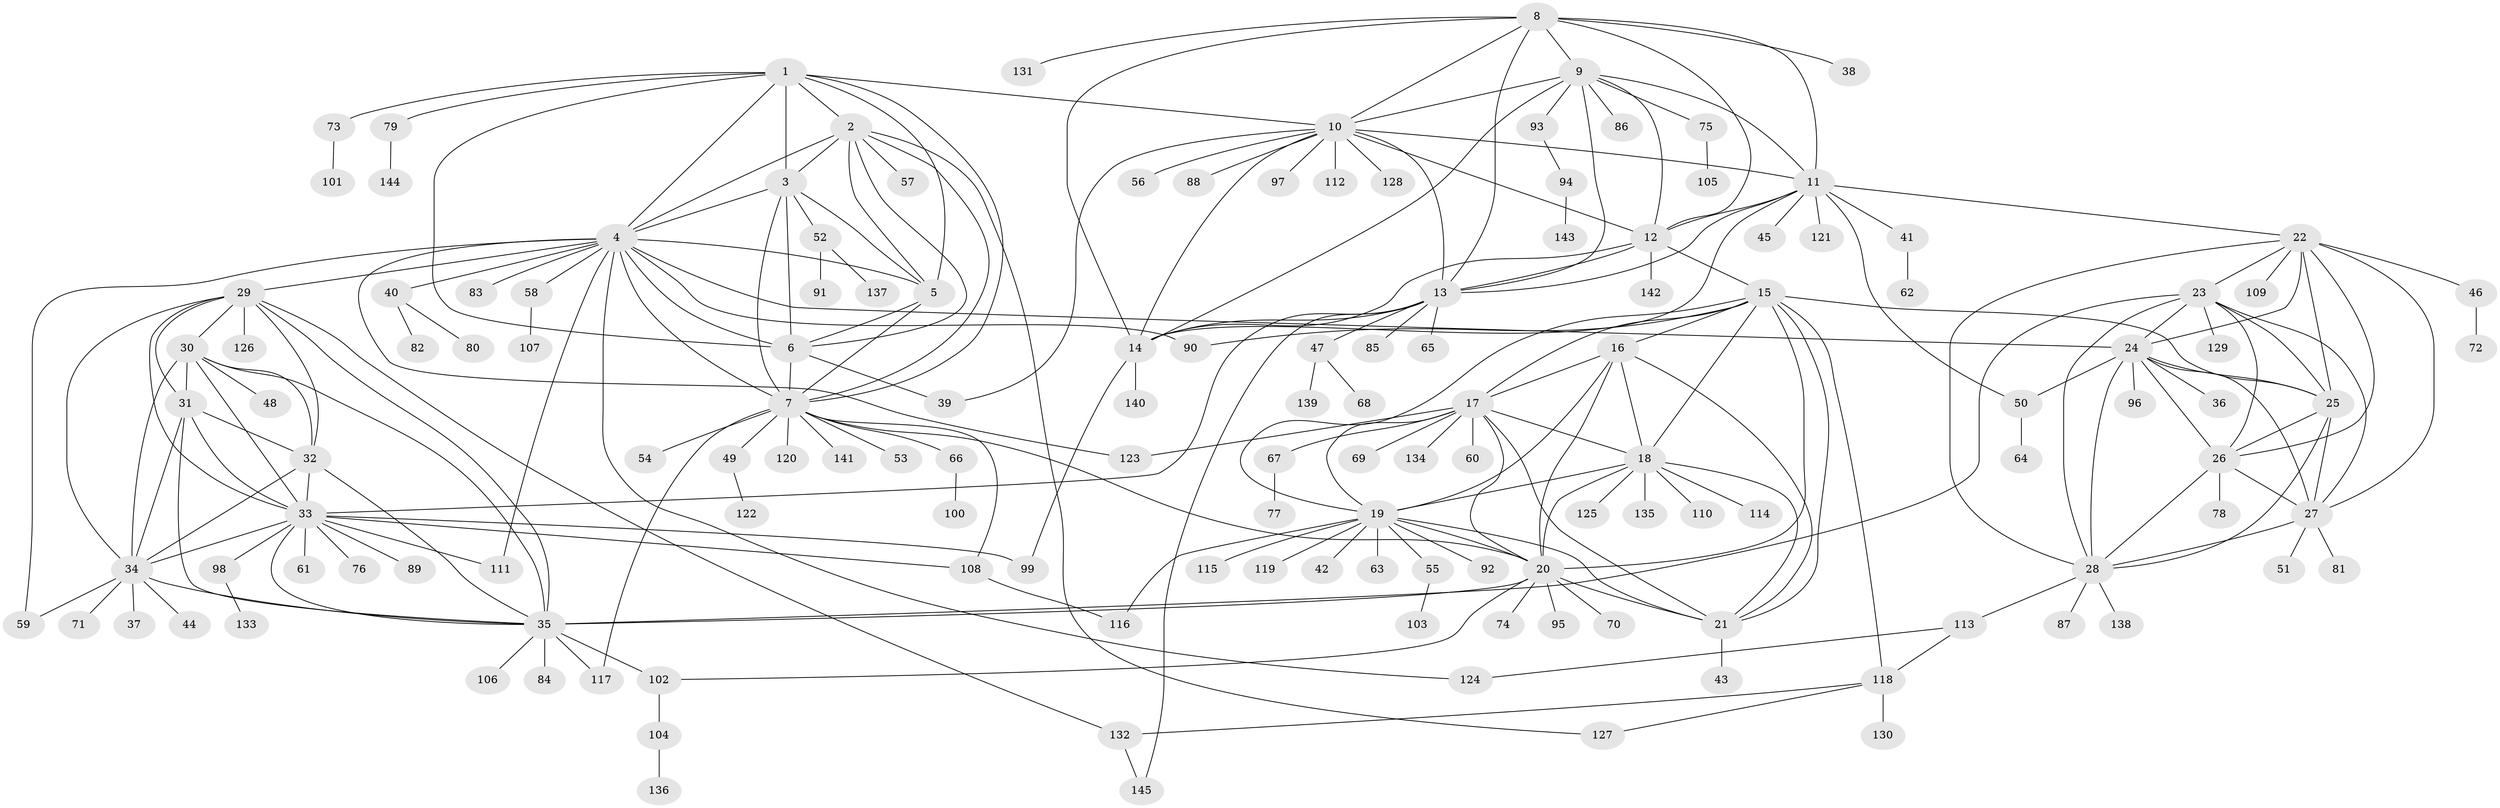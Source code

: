 // coarse degree distribution, {7: 0.034482758620689655, 5: 0.05172413793103448, 14: 0.017241379310344827, 6: 0.034482758620689655, 8: 0.017241379310344827, 9: 0.017241379310344827, 4: 0.017241379310344827, 24: 0.017241379310344827, 2: 0.10344827586206896, 3: 0.05172413793103448, 15: 0.017241379310344827, 1: 0.6206896551724138}
// Generated by graph-tools (version 1.1) at 2025/19/03/04/25 18:19:31]
// undirected, 145 vertices, 241 edges
graph export_dot {
graph [start="1"]
  node [color=gray90,style=filled];
  1;
  2;
  3;
  4;
  5;
  6;
  7;
  8;
  9;
  10;
  11;
  12;
  13;
  14;
  15;
  16;
  17;
  18;
  19;
  20;
  21;
  22;
  23;
  24;
  25;
  26;
  27;
  28;
  29;
  30;
  31;
  32;
  33;
  34;
  35;
  36;
  37;
  38;
  39;
  40;
  41;
  42;
  43;
  44;
  45;
  46;
  47;
  48;
  49;
  50;
  51;
  52;
  53;
  54;
  55;
  56;
  57;
  58;
  59;
  60;
  61;
  62;
  63;
  64;
  65;
  66;
  67;
  68;
  69;
  70;
  71;
  72;
  73;
  74;
  75;
  76;
  77;
  78;
  79;
  80;
  81;
  82;
  83;
  84;
  85;
  86;
  87;
  88;
  89;
  90;
  91;
  92;
  93;
  94;
  95;
  96;
  97;
  98;
  99;
  100;
  101;
  102;
  103;
  104;
  105;
  106;
  107;
  108;
  109;
  110;
  111;
  112;
  113;
  114;
  115;
  116;
  117;
  118;
  119;
  120;
  121;
  122;
  123;
  124;
  125;
  126;
  127;
  128;
  129;
  130;
  131;
  132;
  133;
  134;
  135;
  136;
  137;
  138;
  139;
  140;
  141;
  142;
  143;
  144;
  145;
  1 -- 2;
  1 -- 3;
  1 -- 4;
  1 -- 5;
  1 -- 6;
  1 -- 7;
  1 -- 10;
  1 -- 73;
  1 -- 79;
  2 -- 3;
  2 -- 4;
  2 -- 5;
  2 -- 6;
  2 -- 7;
  2 -- 57;
  2 -- 127;
  3 -- 4;
  3 -- 5;
  3 -- 6;
  3 -- 7;
  3 -- 52;
  4 -- 5;
  4 -- 6;
  4 -- 7;
  4 -- 24;
  4 -- 29;
  4 -- 40;
  4 -- 58;
  4 -- 59;
  4 -- 83;
  4 -- 90;
  4 -- 111;
  4 -- 123;
  4 -- 124;
  5 -- 6;
  5 -- 7;
  6 -- 7;
  6 -- 39;
  7 -- 20;
  7 -- 49;
  7 -- 53;
  7 -- 54;
  7 -- 66;
  7 -- 108;
  7 -- 117;
  7 -- 120;
  7 -- 141;
  8 -- 9;
  8 -- 10;
  8 -- 11;
  8 -- 12;
  8 -- 13;
  8 -- 14;
  8 -- 38;
  8 -- 131;
  9 -- 10;
  9 -- 11;
  9 -- 12;
  9 -- 13;
  9 -- 14;
  9 -- 75;
  9 -- 86;
  9 -- 93;
  10 -- 11;
  10 -- 12;
  10 -- 13;
  10 -- 14;
  10 -- 39;
  10 -- 56;
  10 -- 88;
  10 -- 97;
  10 -- 112;
  10 -- 128;
  11 -- 12;
  11 -- 13;
  11 -- 14;
  11 -- 22;
  11 -- 41;
  11 -- 45;
  11 -- 50;
  11 -- 121;
  12 -- 13;
  12 -- 14;
  12 -- 15;
  12 -- 142;
  13 -- 14;
  13 -- 33;
  13 -- 47;
  13 -- 65;
  13 -- 85;
  13 -- 145;
  14 -- 99;
  14 -- 140;
  15 -- 16;
  15 -- 17;
  15 -- 18;
  15 -- 19;
  15 -- 20;
  15 -- 21;
  15 -- 25;
  15 -- 90;
  15 -- 118;
  16 -- 17;
  16 -- 18;
  16 -- 19;
  16 -- 20;
  16 -- 21;
  17 -- 18;
  17 -- 19;
  17 -- 20;
  17 -- 21;
  17 -- 60;
  17 -- 67;
  17 -- 69;
  17 -- 123;
  17 -- 134;
  18 -- 19;
  18 -- 20;
  18 -- 21;
  18 -- 110;
  18 -- 114;
  18 -- 125;
  18 -- 135;
  19 -- 20;
  19 -- 21;
  19 -- 42;
  19 -- 55;
  19 -- 63;
  19 -- 92;
  19 -- 115;
  19 -- 116;
  19 -- 119;
  20 -- 21;
  20 -- 35;
  20 -- 70;
  20 -- 74;
  20 -- 95;
  20 -- 102;
  21 -- 43;
  22 -- 23;
  22 -- 24;
  22 -- 25;
  22 -- 26;
  22 -- 27;
  22 -- 28;
  22 -- 46;
  22 -- 109;
  23 -- 24;
  23 -- 25;
  23 -- 26;
  23 -- 27;
  23 -- 28;
  23 -- 35;
  23 -- 129;
  24 -- 25;
  24 -- 26;
  24 -- 27;
  24 -- 28;
  24 -- 36;
  24 -- 50;
  24 -- 96;
  25 -- 26;
  25 -- 27;
  25 -- 28;
  26 -- 27;
  26 -- 28;
  26 -- 78;
  27 -- 28;
  27 -- 51;
  27 -- 81;
  28 -- 87;
  28 -- 113;
  28 -- 138;
  29 -- 30;
  29 -- 31;
  29 -- 32;
  29 -- 33;
  29 -- 34;
  29 -- 35;
  29 -- 126;
  29 -- 132;
  30 -- 31;
  30 -- 32;
  30 -- 33;
  30 -- 34;
  30 -- 35;
  30 -- 48;
  31 -- 32;
  31 -- 33;
  31 -- 34;
  31 -- 35;
  32 -- 33;
  32 -- 34;
  32 -- 35;
  33 -- 34;
  33 -- 35;
  33 -- 61;
  33 -- 76;
  33 -- 89;
  33 -- 98;
  33 -- 99;
  33 -- 108;
  33 -- 111;
  34 -- 35;
  34 -- 37;
  34 -- 44;
  34 -- 59;
  34 -- 71;
  35 -- 84;
  35 -- 102;
  35 -- 106;
  35 -- 117;
  40 -- 80;
  40 -- 82;
  41 -- 62;
  46 -- 72;
  47 -- 68;
  47 -- 139;
  49 -- 122;
  50 -- 64;
  52 -- 91;
  52 -- 137;
  55 -- 103;
  58 -- 107;
  66 -- 100;
  67 -- 77;
  73 -- 101;
  75 -- 105;
  79 -- 144;
  93 -- 94;
  94 -- 143;
  98 -- 133;
  102 -- 104;
  104 -- 136;
  108 -- 116;
  113 -- 118;
  113 -- 124;
  118 -- 127;
  118 -- 130;
  118 -- 132;
  132 -- 145;
}
